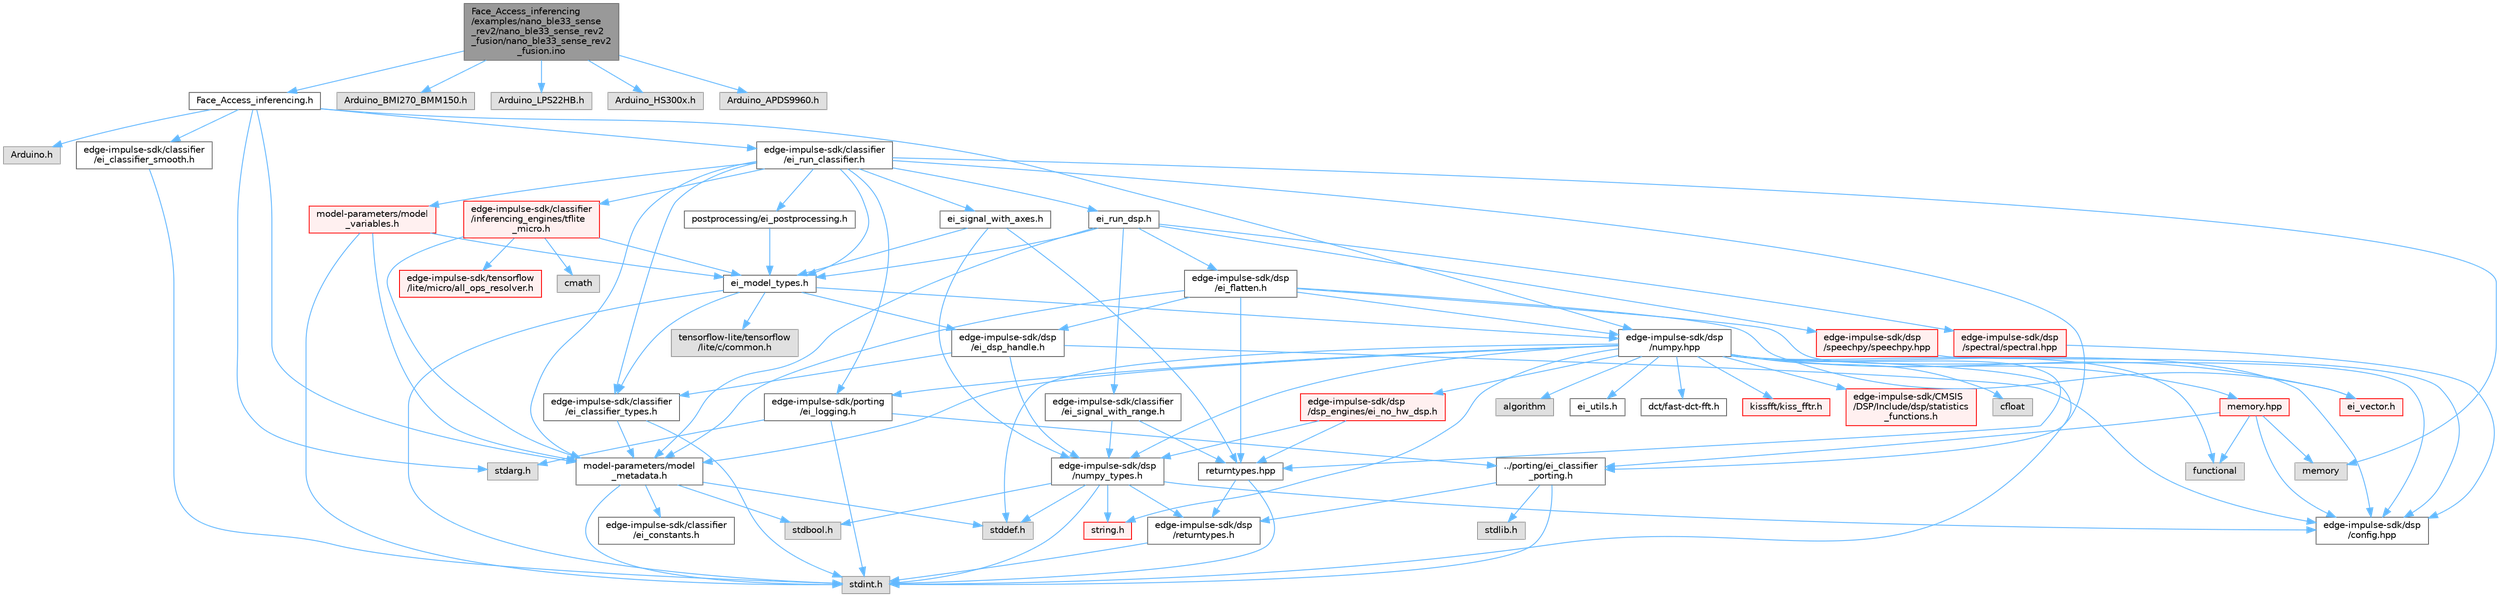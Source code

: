 digraph "Face_Access_inferencing/examples/nano_ble33_sense_rev2/nano_ble33_sense_rev2_fusion/nano_ble33_sense_rev2_fusion.ino"
{
 // LATEX_PDF_SIZE
  bgcolor="transparent";
  edge [fontname=Helvetica,fontsize=10,labelfontname=Helvetica,labelfontsize=10];
  node [fontname=Helvetica,fontsize=10,shape=box,height=0.2,width=0.4];
  Node1 [id="Node000001",label="Face_Access_inferencing\l/examples/nano_ble33_sense\l_rev2/nano_ble33_sense_rev2\l_fusion/nano_ble33_sense_rev2\l_fusion.ino",height=0.2,width=0.4,color="gray40", fillcolor="grey60", style="filled", fontcolor="black",tooltip=" "];
  Node1 -> Node2 [id="edge104_Node000001_Node000002",color="steelblue1",style="solid",tooltip=" "];
  Node2 [id="Node000002",label="Face_Access_inferencing.h",height=0.2,width=0.4,color="grey40", fillcolor="white", style="filled",URL="$_face___access__inferencing_8h.html",tooltip=" "];
  Node2 -> Node3 [id="edge105_Node000002_Node000003",color="steelblue1",style="solid",tooltip=" "];
  Node3 [id="Node000003",label="Arduino.h",height=0.2,width=0.4,color="grey60", fillcolor="#E0E0E0", style="filled",tooltip=" "];
  Node2 -> Node4 [id="edge106_Node000002_Node000004",color="steelblue1",style="solid",tooltip=" "];
  Node4 [id="Node000004",label="stdarg.h",height=0.2,width=0.4,color="grey60", fillcolor="#E0E0E0", style="filled",tooltip=" "];
  Node2 -> Node5 [id="edge107_Node000002_Node000005",color="steelblue1",style="solid",tooltip=" "];
  Node5 [id="Node000005",label="edge-impulse-sdk/classifier\l/ei_run_classifier.h",height=0.2,width=0.4,color="grey40", fillcolor="white", style="filled",URL="$ei__run__classifier_8h.html",tooltip=" "];
  Node5 -> Node6 [id="edge108_Node000005_Node000006",color="steelblue1",style="solid",tooltip=" "];
  Node6 [id="Node000006",label="ei_model_types.h",height=0.2,width=0.4,color="grey40", fillcolor="white", style="filled",URL="$ei__model__types_8h.html",tooltip=" "];
  Node6 -> Node7 [id="edge109_Node000006_Node000007",color="steelblue1",style="solid",tooltip=" "];
  Node7 [id="Node000007",label="stdint.h",height=0.2,width=0.4,color="grey60", fillcolor="#E0E0E0", style="filled",tooltip=" "];
  Node6 -> Node8 [id="edge110_Node000006_Node000008",color="steelblue1",style="solid",tooltip=" "];
  Node8 [id="Node000008",label="edge-impulse-sdk/classifier\l/ei_classifier_types.h",height=0.2,width=0.4,color="grey40", fillcolor="white", style="filled",URL="$ei__classifier__types_8h.html",tooltip=" "];
  Node8 -> Node7 [id="edge111_Node000008_Node000007",color="steelblue1",style="solid",tooltip=" "];
  Node8 -> Node9 [id="edge112_Node000008_Node000009",color="steelblue1",style="solid",tooltip=" "];
  Node9 [id="Node000009",label="model-parameters/model\l_metadata.h",height=0.2,width=0.4,color="grey40", fillcolor="white", style="filled",URL="$model__metadata_8h.html",tooltip=" "];
  Node9 -> Node7 [id="edge113_Node000009_Node000007",color="steelblue1",style="solid",tooltip=" "];
  Node9 -> Node10 [id="edge114_Node000009_Node000010",color="steelblue1",style="solid",tooltip=" "];
  Node10 [id="Node000010",label="stdbool.h",height=0.2,width=0.4,color="grey60", fillcolor="#E0E0E0", style="filled",tooltip=" "];
  Node9 -> Node11 [id="edge115_Node000009_Node000011",color="steelblue1",style="solid",tooltip=" "];
  Node11 [id="Node000011",label="stddef.h",height=0.2,width=0.4,color="grey60", fillcolor="#E0E0E0", style="filled",tooltip=" "];
  Node9 -> Node12 [id="edge116_Node000009_Node000012",color="steelblue1",style="solid",tooltip=" "];
  Node12 [id="Node000012",label="edge-impulse-sdk/classifier\l/ei_constants.h",height=0.2,width=0.4,color="grey40", fillcolor="white", style="filled",URL="$ei__constants_8h.html",tooltip=" "];
  Node6 -> Node13 [id="edge117_Node000006_Node000013",color="steelblue1",style="solid",tooltip=" "];
  Node13 [id="Node000013",label="edge-impulse-sdk/dsp\l/ei_dsp_handle.h",height=0.2,width=0.4,color="grey40", fillcolor="white", style="filled",URL="$ei__dsp__handle_8h.html",tooltip=" "];
  Node13 -> Node14 [id="edge118_Node000013_Node000014",color="steelblue1",style="solid",tooltip=" "];
  Node14 [id="Node000014",label="edge-impulse-sdk/dsp\l/config.hpp",height=0.2,width=0.4,color="grey40", fillcolor="white", style="filled",URL="$config_8hpp.html",tooltip=" "];
  Node13 -> Node15 [id="edge119_Node000013_Node000015",color="steelblue1",style="solid",tooltip=" "];
  Node15 [id="Node000015",label="edge-impulse-sdk/dsp\l/numpy_types.h",height=0.2,width=0.4,color="grey40", fillcolor="white", style="filled",URL="$numpy__types_8h.html",tooltip=" "];
  Node15 -> Node7 [id="edge120_Node000015_Node000007",color="steelblue1",style="solid",tooltip=" "];
  Node15 -> Node10 [id="edge121_Node000015_Node000010",color="steelblue1",style="solid",tooltip=" "];
  Node15 -> Node16 [id="edge122_Node000015_Node000016",color="steelblue1",style="solid",tooltip=" "];
  Node16 [id="Node000016",label="string.h",height=0.2,width=0.4,color="red", fillcolor="#FFF0F0", style="filled",URL="$string_8h.html",tooltip=" "];
  Node15 -> Node11 [id="edge123_Node000015_Node000011",color="steelblue1",style="solid",tooltip=" "];
  Node15 -> Node14 [id="edge124_Node000015_Node000014",color="steelblue1",style="solid",tooltip=" "];
  Node15 -> Node35 [id="edge125_Node000015_Node000035",color="steelblue1",style="solid",tooltip=" "];
  Node35 [id="Node000035",label="edge-impulse-sdk/dsp\l/returntypes.h",height=0.2,width=0.4,color="grey40", fillcolor="white", style="filled",URL="$returntypes_8h.html",tooltip=" "];
  Node35 -> Node7 [id="edge126_Node000035_Node000007",color="steelblue1",style="solid",tooltip=" "];
  Node13 -> Node8 [id="edge127_Node000013_Node000008",color="steelblue1",style="solid",tooltip=" "];
  Node6 -> Node36 [id="edge128_Node000006_Node000036",color="steelblue1",style="solid",tooltip=" "];
  Node36 [id="Node000036",label="edge-impulse-sdk/dsp\l/numpy.hpp",height=0.2,width=0.4,color="grey40", fillcolor="white", style="filled",URL="$numpy_8hpp.html",tooltip=" "];
  Node36 -> Node7 [id="edge129_Node000036_Node000007",color="steelblue1",style="solid",tooltip=" "];
  Node36 -> Node16 [id="edge130_Node000036_Node000016",color="steelblue1",style="solid",tooltip=" "];
  Node36 -> Node11 [id="edge131_Node000036_Node000011",color="steelblue1",style="solid",tooltip=" "];
  Node36 -> Node37 [id="edge132_Node000036_Node000037",color="steelblue1",style="solid",tooltip=" "];
  Node37 [id="Node000037",label="cfloat",height=0.2,width=0.4,color="grey60", fillcolor="#E0E0E0", style="filled",tooltip=" "];
  Node36 -> Node38 [id="edge133_Node000036_Node000038",color="steelblue1",style="solid",tooltip=" "];
  Node38 [id="Node000038",label="ei_vector.h",height=0.2,width=0.4,color="red", fillcolor="#FFF0F0", style="filled",URL="$ei__vector_8h.html",tooltip=" "];
  Node36 -> Node28 [id="edge134_Node000036_Node000028",color="steelblue1",style="solid",tooltip=" "];
  Node28 [id="Node000028",label="algorithm",height=0.2,width=0.4,color="grey60", fillcolor="#E0E0E0", style="filled",tooltip=" "];
  Node36 -> Node15 [id="edge135_Node000036_Node000015",color="steelblue1",style="solid",tooltip=" "];
  Node36 -> Node14 [id="edge136_Node000036_Node000014",color="steelblue1",style="solid",tooltip=" "];
  Node36 -> Node46 [id="edge137_Node000036_Node000046",color="steelblue1",style="solid",tooltip=" "];
  Node46 [id="Node000046",label="returntypes.hpp",height=0.2,width=0.4,color="grey40", fillcolor="white", style="filled",URL="$returntypes_8hpp.html",tooltip=" "];
  Node46 -> Node7 [id="edge138_Node000046_Node000007",color="steelblue1",style="solid",tooltip=" "];
  Node46 -> Node35 [id="edge139_Node000046_Node000035",color="steelblue1",style="solid",tooltip=" "];
  Node36 -> Node40 [id="edge140_Node000036_Node000040",color="steelblue1",style="solid",tooltip=" "];
  Node40 [id="Node000040",label="memory.hpp",height=0.2,width=0.4,color="red", fillcolor="#FFF0F0", style="filled",URL="$memory_8hpp.html",tooltip=" "];
  Node40 -> Node41 [id="edge141_Node000040_Node000041",color="steelblue1",style="solid",tooltip=" "];
  Node41 [id="Node000041",label="functional",height=0.2,width=0.4,color="grey60", fillcolor="#E0E0E0", style="filled",tooltip=" "];
  Node40 -> Node30 [id="edge142_Node000040_Node000030",color="steelblue1",style="solid",tooltip=" "];
  Node30 [id="Node000030",label="memory",height=0.2,width=0.4,color="grey60", fillcolor="#E0E0E0", style="filled",tooltip=" "];
  Node40 -> Node43 [id="edge143_Node000040_Node000043",color="steelblue1",style="solid",tooltip=" "];
  Node43 [id="Node000043",label="../porting/ei_classifier\l_porting.h",height=0.2,width=0.4,color="grey40", fillcolor="white", style="filled",URL="$ei__classifier__porting_8h.html",tooltip=" "];
  Node43 -> Node7 [id="edge144_Node000043_Node000007",color="steelblue1",style="solid",tooltip=" "];
  Node43 -> Node44 [id="edge145_Node000043_Node000044",color="steelblue1",style="solid",tooltip=" "];
  Node44 [id="Node000044",label="stdlib.h",height=0.2,width=0.4,color="grey60", fillcolor="#E0E0E0", style="filled",tooltip=" "];
  Node43 -> Node35 [id="edge146_Node000043_Node000035",color="steelblue1",style="solid",tooltip=" "];
  Node40 -> Node14 [id="edge147_Node000040_Node000014",color="steelblue1",style="solid",tooltip=" "];
  Node36 -> Node47 [id="edge148_Node000036_Node000047",color="steelblue1",style="solid",tooltip=" "];
  Node47 [id="Node000047",label="ei_utils.h",height=0.2,width=0.4,color="grey40", fillcolor="white", style="filled",URL="$ei__utils_8h.html",tooltip=" "];
  Node36 -> Node48 [id="edge149_Node000036_Node000048",color="steelblue1",style="solid",tooltip=" "];
  Node48 [id="Node000048",label="dct/fast-dct-fft.h",height=0.2,width=0.4,color="grey40", fillcolor="white", style="filled",URL="$fast-dct-fft_8h.html",tooltip=" "];
  Node36 -> Node49 [id="edge150_Node000036_Node000049",color="steelblue1",style="solid",tooltip=" "];
  Node49 [id="Node000049",label="kissfft/kiss_fftr.h",height=0.2,width=0.4,color="red", fillcolor="#FFF0F0", style="filled",URL="$_face___access__inferencing_2src_2edge-impulse-sdk_2dsp_2kissfft_2kiss__fftr_8h.html",tooltip=" "];
  Node36 -> Node52 [id="edge151_Node000036_Node000052",color="steelblue1",style="solid",tooltip=" "];
  Node52 [id="Node000052",label="edge-impulse-sdk/porting\l/ei_logging.h",height=0.2,width=0.4,color="grey40", fillcolor="white", style="filled",URL="$ei__logging_8h.html",tooltip=" "];
  Node52 -> Node7 [id="edge152_Node000052_Node000007",color="steelblue1",style="solid",tooltip=" "];
  Node52 -> Node4 [id="edge153_Node000052_Node000004",color="steelblue1",style="solid",tooltip=" "];
  Node52 -> Node43 [id="edge154_Node000052_Node000043",color="steelblue1",style="solid",tooltip=" "];
  Node36 -> Node9 [id="edge155_Node000036_Node000009",color="steelblue1",style="solid",tooltip=" "];
  Node36 -> Node53 [id="edge156_Node000036_Node000053",color="steelblue1",style="solid",tooltip=" "];
  Node53 [id="Node000053",label="edge-impulse-sdk/dsp\l/dsp_engines/ei_no_hw_dsp.h",height=0.2,width=0.4,color="red", fillcolor="#FFF0F0", style="filled",URL="$ei__no__hw__dsp_8h.html",tooltip=" "];
  Node53 -> Node46 [id="edge157_Node000053_Node000046",color="steelblue1",style="solid",tooltip=" "];
  Node53 -> Node15 [id="edge158_Node000053_Node000015",color="steelblue1",style="solid",tooltip=" "];
  Node36 -> Node54 [id="edge159_Node000036_Node000054",color="steelblue1",style="solid",tooltip=" "];
  Node54 [id="Node000054",label="edge-impulse-sdk/CMSIS\l/DSP/Include/dsp/statistics\l_functions.h",height=0.2,width=0.4,color="red", fillcolor="#FFF0F0", style="filled",URL="$statistics__functions_8h.html",tooltip=" "];
  Node36 -> Node41 [id="edge160_Node000036_Node000041",color="steelblue1",style="solid",tooltip=" "];
  Node6 -> Node64 [id="edge161_Node000006_Node000064",color="steelblue1",style="solid",tooltip=" "];
  Node64 [id="Node000064",label="tensorflow-lite/tensorflow\l/lite/c/common.h",height=0.2,width=0.4,color="grey60", fillcolor="#E0E0E0", style="filled",tooltip=" "];
  Node5 -> Node9 [id="edge162_Node000005_Node000009",color="steelblue1",style="solid",tooltip=" "];
  Node5 -> Node65 [id="edge163_Node000005_Node000065",color="steelblue1",style="solid",tooltip=" "];
  Node65 [id="Node000065",label="ei_run_dsp.h",height=0.2,width=0.4,color="grey40", fillcolor="white", style="filled",URL="$ei__run__dsp_8h.html",tooltip=" "];
  Node65 -> Node6 [id="edge164_Node000065_Node000006",color="steelblue1",style="solid",tooltip=" "];
  Node65 -> Node66 [id="edge165_Node000065_Node000066",color="steelblue1",style="solid",tooltip=" "];
  Node66 [id="Node000066",label="edge-impulse-sdk/dsp\l/spectral/spectral.hpp",height=0.2,width=0.4,color="red", fillcolor="#FFF0F0", style="filled",URL="$spectral_8hpp.html",tooltip=" "];
  Node66 -> Node14 [id="edge166_Node000066_Node000014",color="steelblue1",style="solid",tooltip=" "];
  Node65 -> Node74 [id="edge167_Node000065_Node000074",color="steelblue1",style="solid",tooltip=" "];
  Node74 [id="Node000074",label="edge-impulse-sdk/dsp\l/speechpy/speechpy.hpp",height=0.2,width=0.4,color="red", fillcolor="#FFF0F0", style="filled",URL="$speechpy_8hpp.html",tooltip=" "];
  Node74 -> Node14 [id="edge168_Node000074_Node000014",color="steelblue1",style="solid",tooltip=" "];
  Node65 -> Node78 [id="edge169_Node000065_Node000078",color="steelblue1",style="solid",tooltip=" "];
  Node78 [id="Node000078",label="edge-impulse-sdk/classifier\l/ei_signal_with_range.h",height=0.2,width=0.4,color="grey40", fillcolor="white", style="filled",URL="$ei__signal__with__range_8h.html",tooltip=" "];
  Node78 -> Node15 [id="edge170_Node000078_Node000015",color="steelblue1",style="solid",tooltip=" "];
  Node78 -> Node46 [id="edge171_Node000078_Node000046",color="steelblue1",style="solid",tooltip=" "];
  Node65 -> Node79 [id="edge172_Node000065_Node000079",color="steelblue1",style="solid",tooltip=" "];
  Node79 [id="Node000079",label="edge-impulse-sdk/dsp\l/ei_flatten.h",height=0.2,width=0.4,color="grey40", fillcolor="white", style="filled",URL="$ei__flatten_8h.html",tooltip=" "];
  Node79 -> Node38 [id="edge173_Node000079_Node000038",color="steelblue1",style="solid",tooltip=" "];
  Node79 -> Node46 [id="edge174_Node000079_Node000046",color="steelblue1",style="solid",tooltip=" "];
  Node79 -> Node13 [id="edge175_Node000079_Node000013",color="steelblue1",style="solid",tooltip=" "];
  Node79 -> Node9 [id="edge176_Node000079_Node000009",color="steelblue1",style="solid",tooltip=" "];
  Node79 -> Node36 [id="edge177_Node000079_Node000036",color="steelblue1",style="solid",tooltip=" "];
  Node79 -> Node14 [id="edge178_Node000079_Node000014",color="steelblue1",style="solid",tooltip=" "];
  Node65 -> Node9 [id="edge179_Node000065_Node000009",color="steelblue1",style="solid",tooltip=" "];
  Node5 -> Node8 [id="edge180_Node000005_Node000008",color="steelblue1",style="solid",tooltip=" "];
  Node5 -> Node80 [id="edge181_Node000005_Node000080",color="steelblue1",style="solid",tooltip=" "];
  Node80 [id="Node000080",label="ei_signal_with_axes.h",height=0.2,width=0.4,color="grey40", fillcolor="white", style="filled",URL="$ei__signal__with__axes_8h.html",tooltip=" "];
  Node80 -> Node15 [id="edge182_Node000080_Node000015",color="steelblue1",style="solid",tooltip=" "];
  Node80 -> Node46 [id="edge183_Node000080_Node000046",color="steelblue1",style="solid",tooltip=" "];
  Node80 -> Node6 [id="edge184_Node000080_Node000006",color="steelblue1",style="solid",tooltip=" "];
  Node5 -> Node81 [id="edge185_Node000005_Node000081",color="steelblue1",style="solid",tooltip=" "];
  Node81 [id="Node000081",label="postprocessing/ei_postprocessing.h",height=0.2,width=0.4,color="grey40", fillcolor="white", style="filled",URL="$ei__postprocessing_8h.html",tooltip=" "];
  Node81 -> Node6 [id="edge186_Node000081_Node000006",color="steelblue1",style="solid",tooltip=" "];
  Node5 -> Node43 [id="edge187_Node000005_Node000043",color="steelblue1",style="solid",tooltip=" "];
  Node5 -> Node52 [id="edge188_Node000005_Node000052",color="steelblue1",style="solid",tooltip=" "];
  Node5 -> Node30 [id="edge189_Node000005_Node000030",color="steelblue1",style="solid",tooltip=" "];
  Node5 -> Node82 [id="edge190_Node000005_Node000082",color="steelblue1",style="solid",tooltip=" "];
  Node82 [id="Node000082",label="edge-impulse-sdk/classifier\l/inferencing_engines/tflite\l_micro.h",height=0.2,width=0.4,color="red", fillcolor="#FFF0F0", style="filled",URL="$tflite__micro_8h.html",tooltip=" "];
  Node82 -> Node9 [id="edge191_Node000082_Node000009",color="steelblue1",style="solid",tooltip=" "];
  Node82 -> Node83 [id="edge192_Node000082_Node000083",color="steelblue1",style="solid",tooltip=" "];
  Node83 [id="Node000083",label="cmath",height=0.2,width=0.4,color="grey60", fillcolor="#E0E0E0", style="filled",tooltip=" "];
  Node82 -> Node84 [id="edge193_Node000082_Node000084",color="steelblue1",style="solid",tooltip=" "];
  Node84 [id="Node000084",label="edge-impulse-sdk/tensorflow\l/lite/micro/all_ops_resolver.h",height=0.2,width=0.4,color="red", fillcolor="#FFF0F0", style="filled",URL="$_face___access__inferencing_2src_2edge-impulse-sdk_2tensorflow_2lite_2micro_2all__ops__resolver_8h.html",tooltip=" "];
  Node82 -> Node6 [id="edge194_Node000082_Node000006",color="steelblue1",style="solid",tooltip=" "];
  Node5 -> Node179 [id="edge195_Node000005_Node000179",color="steelblue1",style="solid",tooltip=" "];
  Node179 [id="Node000179",label="model-parameters/model\l_variables.h",height=0.2,width=0.4,color="red", fillcolor="#FFF0F0", style="filled",URL="$model__variables_8h.html",tooltip=" "];
  Node179 -> Node7 [id="edge196_Node000179_Node000007",color="steelblue1",style="solid",tooltip=" "];
  Node179 -> Node9 [id="edge197_Node000179_Node000009",color="steelblue1",style="solid",tooltip=" "];
  Node179 -> Node6 [id="edge198_Node000179_Node000006",color="steelblue1",style="solid",tooltip=" "];
  Node2 -> Node36 [id="edge199_Node000002_Node000036",color="steelblue1",style="solid",tooltip=" "];
  Node2 -> Node9 [id="edge200_Node000002_Node000009",color="steelblue1",style="solid",tooltip=" "];
  Node2 -> Node182 [id="edge201_Node000002_Node000182",color="steelblue1",style="solid",tooltip=" "];
  Node182 [id="Node000182",label="edge-impulse-sdk/classifier\l/ei_classifier_smooth.h",height=0.2,width=0.4,color="grey40", fillcolor="white", style="filled",URL="$ei__classifier__smooth_8h.html",tooltip=" "];
  Node182 -> Node7 [id="edge202_Node000182_Node000007",color="steelblue1",style="solid",tooltip=" "];
  Node1 -> Node183 [id="edge203_Node000001_Node000183",color="steelblue1",style="solid",tooltip=" "];
  Node183 [id="Node000183",label="Arduino_BMI270_BMM150.h",height=0.2,width=0.4,color="grey60", fillcolor="#E0E0E0", style="filled",tooltip=" "];
  Node1 -> Node184 [id="edge204_Node000001_Node000184",color="steelblue1",style="solid",tooltip=" "];
  Node184 [id="Node000184",label="Arduino_LPS22HB.h",height=0.2,width=0.4,color="grey60", fillcolor="#E0E0E0", style="filled",tooltip=" "];
  Node1 -> Node185 [id="edge205_Node000001_Node000185",color="steelblue1",style="solid",tooltip=" "];
  Node185 [id="Node000185",label="Arduino_HS300x.h",height=0.2,width=0.4,color="grey60", fillcolor="#E0E0E0", style="filled",tooltip=" "];
  Node1 -> Node186 [id="edge206_Node000001_Node000186",color="steelblue1",style="solid",tooltip=" "];
  Node186 [id="Node000186",label="Arduino_APDS9960.h",height=0.2,width=0.4,color="grey60", fillcolor="#E0E0E0", style="filled",tooltip=" "];
}

